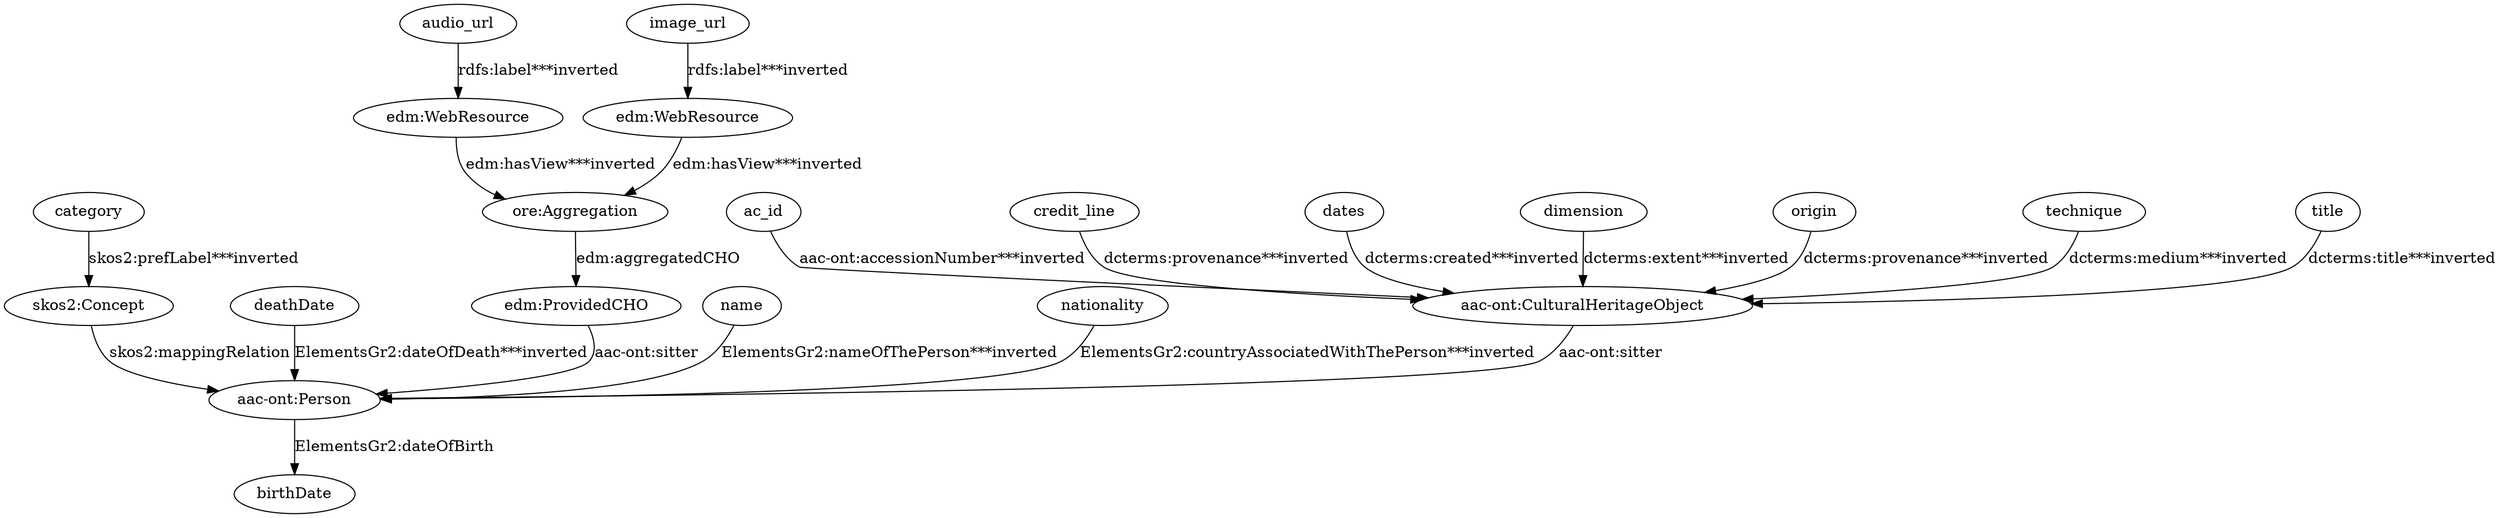 digraph {
  "aac-ont:CulturalHeritageObject1" [type=class_uri,label="aac-ont:CulturalHeritageObject"]
  "aac-ont:Person1" [type=class_uri,label="aac-ont:Person"]
  birthDate [type=attribute_name,label=birthDate]
  ac_id [type=attribute_name,label=ac_id]
  audio_url [type=attribute_name,label=audio_url]
  "edm:WebResource2" [type=class_uri,label="edm:WebResource"]
  category [type=attribute_name,label=category]
  "skos2:Concept1" [type=class_uri,label="skos2:Concept"]
  credit_line [type=attribute_name,label=credit_line]
  dates [type=attribute_name,label=dates]
  deathDate [type=attribute_name,label=deathDate]
  dimension [type=attribute_name,label=dimension]
  "edm:ProvidedCHO" [type=class_uri,label="edm:ProvidedCHO"]
  "edm:WebResource1" [type=class_uri,label="edm:WebResource"]
  "ore:Aggregation" [type=class_uri,label="ore:Aggregation"]
  image_url [type=attribute_name,label=image_url]
  name [type=attribute_name,label=name]
  nationality [type=attribute_name,label=nationality]
  origin [type=attribute_name,label=origin]
  technique [type=attribute_name,label=technique]
  title [type=attribute_name,label=title]
  "aac-ont:CulturalHeritageObject1" -> "aac-ont:Person1" [label="aac-ont:sitter",type=direct_property_uri,weight=1]
  "aac-ont:Person1" -> birthDate [label="ElementsGr2:dateOfBirth",type=st_property_uri]
  ac_id -> "aac-ont:CulturalHeritageObject1" [type=st_property_uri,label="aac-ont:accessionNumber***inverted",weight=1]
  audio_url -> "edm:WebResource2" [type=st_property_uri,label="rdfs:label***inverted",weight=1]
  category -> "skos2:Concept1" [type=st_property_uri,label="skos2:prefLabel***inverted",weight=1]
  credit_line -> "aac-ont:CulturalHeritageObject1" [type=st_property_uri,label="dcterms:provenance***inverted",weight=1]
  dates -> "aac-ont:CulturalHeritageObject1" [type=st_property_uri,label="dcterms:created***inverted",weight=1]
  deathDate -> "aac-ont:Person1" [type=st_property_uri,label="ElementsGr2:dateOfDeath***inverted",weight=1]
  dimension -> "aac-ont:CulturalHeritageObject1" [type=st_property_uri,label="dcterms:extent***inverted",weight=1]
  "edm:ProvidedCHO" -> "aac-ont:Person1" [label="aac-ont:sitter",type=direct_property_uri,weight=1]
  "edm:WebResource1" -> "ore:Aggregation" [type=direct_property_uri,label="edm:hasView***inverted",weight=1]
  "edm:WebResource2" -> "ore:Aggregation" [type=direct_property_uri,label="edm:hasView***inverted",weight=1]
  image_url -> "edm:WebResource1" [type=st_property_uri,label="rdfs:label***inverted",weight=1]
  name -> "aac-ont:Person1" [type=st_property_uri,label="ElementsGr2:nameOfThePerson***inverted",weight=1]
  nationality -> "aac-ont:Person1" [type=st_property_uri,label="ElementsGr2:countryAssociatedWithThePerson***inverted",weight=1]
  "ore:Aggregation" -> "edm:ProvidedCHO" [label="edm:aggregatedCHO",type=direct_property_uri,weight=1]
  origin -> "aac-ont:CulturalHeritageObject1" [type=st_property_uri,label="dcterms:provenance***inverted",weight=1]
  "skos2:Concept1" -> "aac-ont:Person1" [label="skos2:mappingRelation",type=inherited,weight=4]
  technique -> "aac-ont:CulturalHeritageObject1" [type=st_property_uri,label="dcterms:medium***inverted",weight=1]
  title -> "aac-ont:CulturalHeritageObject1" [type=st_property_uri,label="dcterms:title***inverted",weight=1]
}
